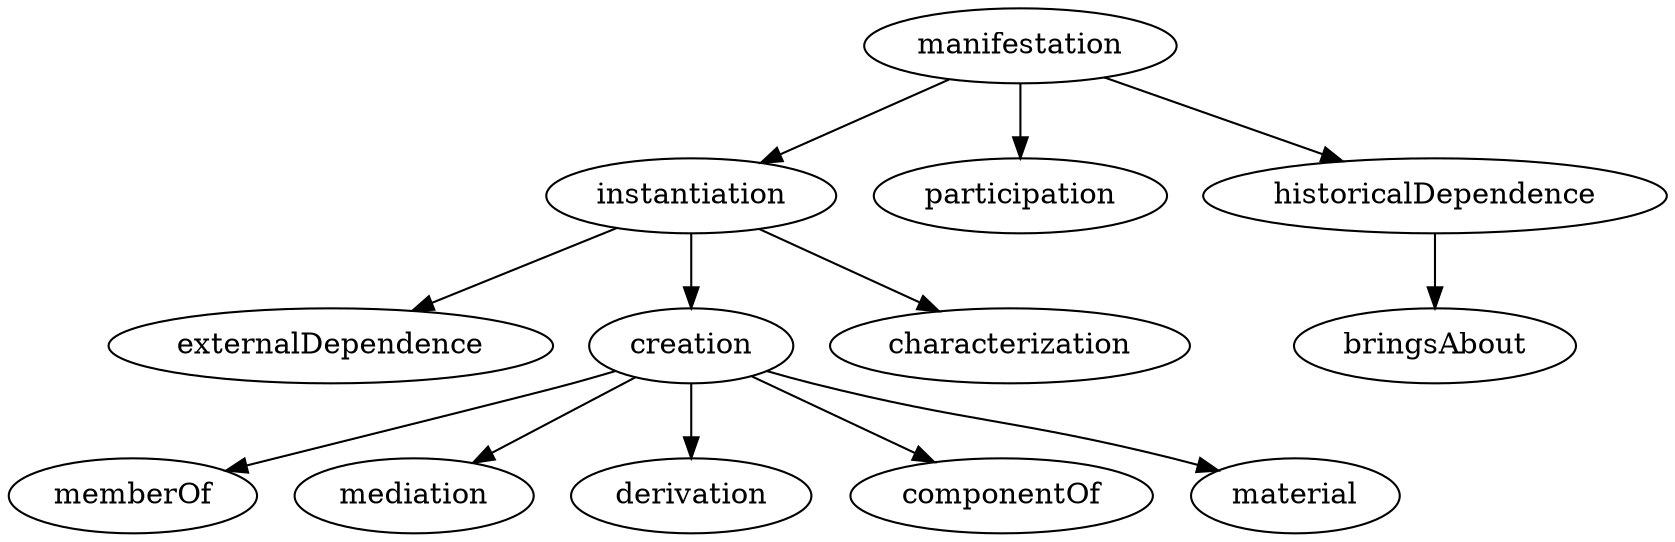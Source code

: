 strict digraph  {
manifestation;
instantiation;
participation;
historicalDependence;
externalDependence;
creation;
characterization;
bringsAbout;
memberOf;
mediation;
derivation;
componentOf;
material;
manifestation -> instantiation;
manifestation -> participation;
manifestation -> historicalDependence;
instantiation -> externalDependence;
instantiation -> creation;
instantiation -> characterization;
historicalDependence -> bringsAbout;
creation -> memberOf;
creation -> mediation;
creation -> derivation;
creation -> componentOf;
creation -> material;
}
